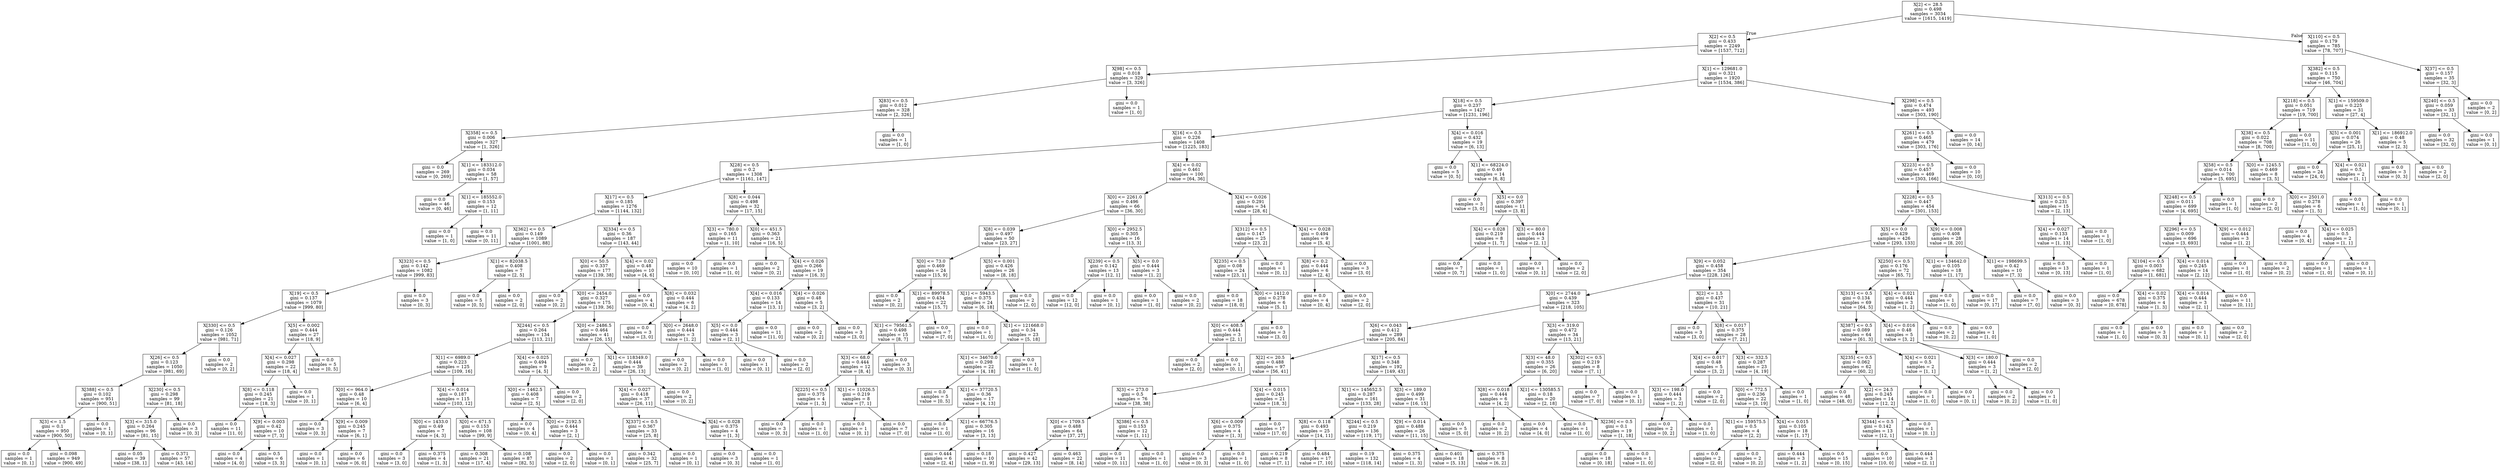 digraph Tree {
node [shape=box] ;
0 [label="X[2] <= 28.5\ngini = 0.498\nsamples = 3034\nvalue = [1615, 1419]"] ;
1 [label="X[2] <= 0.5\ngini = 0.433\nsamples = 2249\nvalue = [1537, 712]"] ;
0 -> 1 [labeldistance=2.5, labelangle=45, headlabel="True"] ;
2 [label="X[98] <= 0.5\ngini = 0.018\nsamples = 329\nvalue = [3, 326]"] ;
1 -> 2 ;
3 [label="X[83] <= 0.5\ngini = 0.012\nsamples = 328\nvalue = [2, 326]"] ;
2 -> 3 ;
4 [label="X[358] <= 0.5\ngini = 0.006\nsamples = 327\nvalue = [1, 326]"] ;
3 -> 4 ;
5 [label="gini = 0.0\nsamples = 269\nvalue = [0, 269]"] ;
4 -> 5 ;
6 [label="X[1] <= 183312.0\ngini = 0.034\nsamples = 58\nvalue = [1, 57]"] ;
4 -> 6 ;
7 [label="gini = 0.0\nsamples = 46\nvalue = [0, 46]"] ;
6 -> 7 ;
8 [label="X[1] <= 185552.0\ngini = 0.153\nsamples = 12\nvalue = [1, 11]"] ;
6 -> 8 ;
9 [label="gini = 0.0\nsamples = 1\nvalue = [1, 0]"] ;
8 -> 9 ;
10 [label="gini = 0.0\nsamples = 11\nvalue = [0, 11]"] ;
8 -> 10 ;
11 [label="gini = 0.0\nsamples = 1\nvalue = [1, 0]"] ;
3 -> 11 ;
12 [label="gini = 0.0\nsamples = 1\nvalue = [1, 0]"] ;
2 -> 12 ;
13 [label="X[1] <= 129681.0\ngini = 0.321\nsamples = 1920\nvalue = [1534, 386]"] ;
1 -> 13 ;
14 [label="X[18] <= 0.5\ngini = 0.237\nsamples = 1427\nvalue = [1231, 196]"] ;
13 -> 14 ;
15 [label="X[16] <= 0.5\ngini = 0.226\nsamples = 1408\nvalue = [1225, 183]"] ;
14 -> 15 ;
16 [label="X[28] <= 0.5\ngini = 0.2\nsamples = 1308\nvalue = [1161, 147]"] ;
15 -> 16 ;
17 [label="X[17] <= 0.5\ngini = 0.185\nsamples = 1276\nvalue = [1144, 132]"] ;
16 -> 17 ;
18 [label="X[362] <= 0.5\ngini = 0.149\nsamples = 1089\nvalue = [1001, 88]"] ;
17 -> 18 ;
19 [label="X[323] <= 0.5\ngini = 0.142\nsamples = 1082\nvalue = [999, 83]"] ;
18 -> 19 ;
20 [label="X[19] <= 0.5\ngini = 0.137\nsamples = 1079\nvalue = [999, 80]"] ;
19 -> 20 ;
21 [label="X[330] <= 0.5\ngini = 0.126\nsamples = 1052\nvalue = [981, 71]"] ;
20 -> 21 ;
22 [label="X[26] <= 0.5\ngini = 0.123\nsamples = 1050\nvalue = [981, 69]"] ;
21 -> 22 ;
23 [label="X[388] <= 0.5\ngini = 0.102\nsamples = 951\nvalue = [900, 51]"] ;
22 -> 23 ;
24 [label="X[3] <= 1.5\ngini = 0.1\nsamples = 950\nvalue = [900, 50]"] ;
23 -> 24 ;
25 [label="gini = 0.0\nsamples = 1\nvalue = [0, 1]"] ;
24 -> 25 ;
26 [label="gini = 0.098\nsamples = 949\nvalue = [900, 49]"] ;
24 -> 26 ;
27 [label="gini = 0.0\nsamples = 1\nvalue = [0, 1]"] ;
23 -> 27 ;
28 [label="X[230] <= 0.5\ngini = 0.298\nsamples = 99\nvalue = [81, 18]"] ;
22 -> 28 ;
29 [label="X[3] <= 315.0\ngini = 0.264\nsamples = 96\nvalue = [81, 15]"] ;
28 -> 29 ;
30 [label="gini = 0.05\nsamples = 39\nvalue = [38, 1]"] ;
29 -> 30 ;
31 [label="gini = 0.371\nsamples = 57\nvalue = [43, 14]"] ;
29 -> 31 ;
32 [label="gini = 0.0\nsamples = 3\nvalue = [0, 3]"] ;
28 -> 32 ;
33 [label="gini = 0.0\nsamples = 2\nvalue = [0, 2]"] ;
21 -> 33 ;
34 [label="X[5] <= 0.002\ngini = 0.444\nsamples = 27\nvalue = [18, 9]"] ;
20 -> 34 ;
35 [label="X[4] <= 0.027\ngini = 0.298\nsamples = 22\nvalue = [18, 4]"] ;
34 -> 35 ;
36 [label="X[8] <= 0.118\ngini = 0.245\nsamples = 21\nvalue = [18, 3]"] ;
35 -> 36 ;
37 [label="gini = 0.0\nsamples = 11\nvalue = [11, 0]"] ;
36 -> 37 ;
38 [label="X[9] <= 0.003\ngini = 0.42\nsamples = 10\nvalue = [7, 3]"] ;
36 -> 38 ;
39 [label="gini = 0.0\nsamples = 4\nvalue = [4, 0]"] ;
38 -> 39 ;
40 [label="gini = 0.5\nsamples = 6\nvalue = [3, 3]"] ;
38 -> 40 ;
41 [label="gini = 0.0\nsamples = 1\nvalue = [0, 1]"] ;
35 -> 41 ;
42 [label="gini = 0.0\nsamples = 5\nvalue = [0, 5]"] ;
34 -> 42 ;
43 [label="gini = 0.0\nsamples = 3\nvalue = [0, 3]"] ;
19 -> 43 ;
44 [label="X[1] <= 82038.5\ngini = 0.408\nsamples = 7\nvalue = [2, 5]"] ;
18 -> 44 ;
45 [label="gini = 0.0\nsamples = 5\nvalue = [0, 5]"] ;
44 -> 45 ;
46 [label="gini = 0.0\nsamples = 2\nvalue = [2, 0]"] ;
44 -> 46 ;
47 [label="X[334] <= 0.5\ngini = 0.36\nsamples = 187\nvalue = [143, 44]"] ;
17 -> 47 ;
48 [label="X[0] <= 50.5\ngini = 0.337\nsamples = 177\nvalue = [139, 38]"] ;
47 -> 48 ;
49 [label="gini = 0.0\nsamples = 2\nvalue = [0, 2]"] ;
48 -> 49 ;
50 [label="X[0] <= 2454.0\ngini = 0.327\nsamples = 175\nvalue = [139, 36]"] ;
48 -> 50 ;
51 [label="X[244] <= 0.5\ngini = 0.264\nsamples = 134\nvalue = [113, 21]"] ;
50 -> 51 ;
52 [label="X[1] <= 6989.0\ngini = 0.223\nsamples = 125\nvalue = [109, 16]"] ;
51 -> 52 ;
53 [label="X[0] <= 964.0\ngini = 0.48\nsamples = 10\nvalue = [6, 4]"] ;
52 -> 53 ;
54 [label="gini = 0.0\nsamples = 3\nvalue = [0, 3]"] ;
53 -> 54 ;
55 [label="X[9] <= 0.009\ngini = 0.245\nsamples = 7\nvalue = [6, 1]"] ;
53 -> 55 ;
56 [label="gini = 0.0\nsamples = 1\nvalue = [0, 1]"] ;
55 -> 56 ;
57 [label="gini = 0.0\nsamples = 6\nvalue = [6, 0]"] ;
55 -> 57 ;
58 [label="X[4] <= 0.014\ngini = 0.187\nsamples = 115\nvalue = [103, 12]"] ;
52 -> 58 ;
59 [label="X[0] <= 1433.0\ngini = 0.49\nsamples = 7\nvalue = [4, 3]"] ;
58 -> 59 ;
60 [label="gini = 0.0\nsamples = 3\nvalue = [3, 0]"] ;
59 -> 60 ;
61 [label="gini = 0.375\nsamples = 4\nvalue = [1, 3]"] ;
59 -> 61 ;
62 [label="X[0] <= 671.5\ngini = 0.153\nsamples = 108\nvalue = [99, 9]"] ;
58 -> 62 ;
63 [label="gini = 0.308\nsamples = 21\nvalue = [17, 4]"] ;
62 -> 63 ;
64 [label="gini = 0.108\nsamples = 87\nvalue = [82, 5]"] ;
62 -> 64 ;
65 [label="X[4] <= 0.025\ngini = 0.494\nsamples = 9\nvalue = [4, 5]"] ;
51 -> 65 ;
66 [label="X[0] <= 1462.5\ngini = 0.408\nsamples = 7\nvalue = [2, 5]"] ;
65 -> 66 ;
67 [label="gini = 0.0\nsamples = 4\nvalue = [0, 4]"] ;
66 -> 67 ;
68 [label="X[0] <= 2192.5\ngini = 0.444\nsamples = 3\nvalue = [2, 1]"] ;
66 -> 68 ;
69 [label="gini = 0.0\nsamples = 2\nvalue = [2, 0]"] ;
68 -> 69 ;
70 [label="gini = 0.0\nsamples = 1\nvalue = [0, 1]"] ;
68 -> 70 ;
71 [label="gini = 0.0\nsamples = 2\nvalue = [2, 0]"] ;
65 -> 71 ;
72 [label="X[0] <= 2486.5\ngini = 0.464\nsamples = 41\nvalue = [26, 15]"] ;
50 -> 72 ;
73 [label="gini = 0.0\nsamples = 2\nvalue = [0, 2]"] ;
72 -> 73 ;
74 [label="X[1] <= 118349.0\ngini = 0.444\nsamples = 39\nvalue = [26, 13]"] ;
72 -> 74 ;
75 [label="X[4] <= 0.027\ngini = 0.418\nsamples = 37\nvalue = [26, 11]"] ;
74 -> 75 ;
76 [label="X[337] <= 0.5\ngini = 0.367\nsamples = 33\nvalue = [25, 8]"] ;
75 -> 76 ;
77 [label="gini = 0.342\nsamples = 32\nvalue = [25, 7]"] ;
76 -> 77 ;
78 [label="gini = 0.0\nsamples = 1\nvalue = [0, 1]"] ;
76 -> 78 ;
79 [label="X[4] <= 0.028\ngini = 0.375\nsamples = 4\nvalue = [1, 3]"] ;
75 -> 79 ;
80 [label="gini = 0.0\nsamples = 3\nvalue = [0, 3]"] ;
79 -> 80 ;
81 [label="gini = 0.0\nsamples = 1\nvalue = [1, 0]"] ;
79 -> 81 ;
82 [label="gini = 0.0\nsamples = 2\nvalue = [0, 2]"] ;
74 -> 82 ;
83 [label="X[4] <= 0.02\ngini = 0.48\nsamples = 10\nvalue = [4, 6]"] ;
47 -> 83 ;
84 [label="gini = 0.0\nsamples = 4\nvalue = [0, 4]"] ;
83 -> 84 ;
85 [label="X[8] <= 0.032\ngini = 0.444\nsamples = 6\nvalue = [4, 2]"] ;
83 -> 85 ;
86 [label="gini = 0.0\nsamples = 3\nvalue = [3, 0]"] ;
85 -> 86 ;
87 [label="X[0] <= 2648.0\ngini = 0.444\nsamples = 3\nvalue = [1, 2]"] ;
85 -> 87 ;
88 [label="gini = 0.0\nsamples = 2\nvalue = [0, 2]"] ;
87 -> 88 ;
89 [label="gini = 0.0\nsamples = 1\nvalue = [1, 0]"] ;
87 -> 89 ;
90 [label="X[8] <= 0.044\ngini = 0.498\nsamples = 32\nvalue = [17, 15]"] ;
16 -> 90 ;
91 [label="X[3] <= 780.0\ngini = 0.165\nsamples = 11\nvalue = [1, 10]"] ;
90 -> 91 ;
92 [label="gini = 0.0\nsamples = 10\nvalue = [0, 10]"] ;
91 -> 92 ;
93 [label="gini = 0.0\nsamples = 1\nvalue = [1, 0]"] ;
91 -> 93 ;
94 [label="X[0] <= 451.5\ngini = 0.363\nsamples = 21\nvalue = [16, 5]"] ;
90 -> 94 ;
95 [label="gini = 0.0\nsamples = 2\nvalue = [0, 2]"] ;
94 -> 95 ;
96 [label="X[4] <= 0.026\ngini = 0.266\nsamples = 19\nvalue = [16, 3]"] ;
94 -> 96 ;
97 [label="X[4] <= 0.016\ngini = 0.133\nsamples = 14\nvalue = [13, 1]"] ;
96 -> 97 ;
98 [label="X[5] <= 0.0\ngini = 0.444\nsamples = 3\nvalue = [2, 1]"] ;
97 -> 98 ;
99 [label="gini = 0.0\nsamples = 1\nvalue = [0, 1]"] ;
98 -> 99 ;
100 [label="gini = 0.0\nsamples = 2\nvalue = [2, 0]"] ;
98 -> 100 ;
101 [label="gini = 0.0\nsamples = 11\nvalue = [11, 0]"] ;
97 -> 101 ;
102 [label="X[4] <= 0.026\ngini = 0.48\nsamples = 5\nvalue = [3, 2]"] ;
96 -> 102 ;
103 [label="gini = 0.0\nsamples = 2\nvalue = [0, 2]"] ;
102 -> 103 ;
104 [label="gini = 0.0\nsamples = 3\nvalue = [3, 0]"] ;
102 -> 104 ;
105 [label="X[4] <= 0.02\ngini = 0.461\nsamples = 100\nvalue = [64, 36]"] ;
15 -> 105 ;
106 [label="X[0] <= 2261.0\ngini = 0.496\nsamples = 66\nvalue = [36, 30]"] ;
105 -> 106 ;
107 [label="X[8] <= 0.039\ngini = 0.497\nsamples = 50\nvalue = [23, 27]"] ;
106 -> 107 ;
108 [label="X[0] <= 73.0\ngini = 0.469\nsamples = 24\nvalue = [15, 9]"] ;
107 -> 108 ;
109 [label="gini = 0.0\nsamples = 2\nvalue = [0, 2]"] ;
108 -> 109 ;
110 [label="X[1] <= 89978.5\ngini = 0.434\nsamples = 22\nvalue = [15, 7]"] ;
108 -> 110 ;
111 [label="X[1] <= 79561.5\ngini = 0.498\nsamples = 15\nvalue = [8, 7]"] ;
110 -> 111 ;
112 [label="X[3] <= 68.0\ngini = 0.444\nsamples = 12\nvalue = [8, 4]"] ;
111 -> 112 ;
113 [label="X[225] <= 0.5\ngini = 0.375\nsamples = 4\nvalue = [1, 3]"] ;
112 -> 113 ;
114 [label="gini = 0.0\nsamples = 3\nvalue = [0, 3]"] ;
113 -> 114 ;
115 [label="gini = 0.0\nsamples = 1\nvalue = [1, 0]"] ;
113 -> 115 ;
116 [label="X[1] <= 11026.5\ngini = 0.219\nsamples = 8\nvalue = [7, 1]"] ;
112 -> 116 ;
117 [label="gini = 0.0\nsamples = 1\nvalue = [0, 1]"] ;
116 -> 117 ;
118 [label="gini = 0.0\nsamples = 7\nvalue = [7, 0]"] ;
116 -> 118 ;
119 [label="gini = 0.0\nsamples = 3\nvalue = [0, 3]"] ;
111 -> 119 ;
120 [label="gini = 0.0\nsamples = 7\nvalue = [7, 0]"] ;
110 -> 120 ;
121 [label="X[5] <= 0.001\ngini = 0.426\nsamples = 26\nvalue = [8, 18]"] ;
107 -> 121 ;
122 [label="X[1] <= 5943.5\ngini = 0.375\nsamples = 24\nvalue = [6, 18]"] ;
121 -> 122 ;
123 [label="gini = 0.0\nsamples = 1\nvalue = [1, 0]"] ;
122 -> 123 ;
124 [label="X[1] <= 121668.0\ngini = 0.34\nsamples = 23\nvalue = [5, 18]"] ;
122 -> 124 ;
125 [label="X[1] <= 34670.0\ngini = 0.298\nsamples = 22\nvalue = [4, 18]"] ;
124 -> 125 ;
126 [label="gini = 0.0\nsamples = 5\nvalue = [0, 5]"] ;
125 -> 126 ;
127 [label="X[1] <= 37720.5\ngini = 0.36\nsamples = 17\nvalue = [4, 13]"] ;
125 -> 127 ;
128 [label="gini = 0.0\nsamples = 1\nvalue = [1, 0]"] ;
127 -> 128 ;
129 [label="X[1] <= 66776.5\ngini = 0.305\nsamples = 16\nvalue = [3, 13]"] ;
127 -> 129 ;
130 [label="gini = 0.444\nsamples = 6\nvalue = [2, 4]"] ;
129 -> 130 ;
131 [label="gini = 0.18\nsamples = 10\nvalue = [1, 9]"] ;
129 -> 131 ;
132 [label="gini = 0.0\nsamples = 1\nvalue = [1, 0]"] ;
124 -> 132 ;
133 [label="gini = 0.0\nsamples = 2\nvalue = [2, 0]"] ;
121 -> 133 ;
134 [label="X[0] <= 2952.5\ngini = 0.305\nsamples = 16\nvalue = [13, 3]"] ;
106 -> 134 ;
135 [label="X[239] <= 0.5\ngini = 0.142\nsamples = 13\nvalue = [12, 1]"] ;
134 -> 135 ;
136 [label="gini = 0.0\nsamples = 12\nvalue = [12, 0]"] ;
135 -> 136 ;
137 [label="gini = 0.0\nsamples = 1\nvalue = [0, 1]"] ;
135 -> 137 ;
138 [label="X[5] <= 0.0\ngini = 0.444\nsamples = 3\nvalue = [1, 2]"] ;
134 -> 138 ;
139 [label="gini = 0.0\nsamples = 1\nvalue = [1, 0]"] ;
138 -> 139 ;
140 [label="gini = 0.0\nsamples = 2\nvalue = [0, 2]"] ;
138 -> 140 ;
141 [label="X[4] <= 0.026\ngini = 0.291\nsamples = 34\nvalue = [28, 6]"] ;
105 -> 141 ;
142 [label="X[312] <= 0.5\ngini = 0.147\nsamples = 25\nvalue = [23, 2]"] ;
141 -> 142 ;
143 [label="X[235] <= 0.5\ngini = 0.08\nsamples = 24\nvalue = [23, 1]"] ;
142 -> 143 ;
144 [label="gini = 0.0\nsamples = 18\nvalue = [18, 0]"] ;
143 -> 144 ;
145 [label="X[0] <= 1412.0\ngini = 0.278\nsamples = 6\nvalue = [5, 1]"] ;
143 -> 145 ;
146 [label="X[0] <= 408.5\ngini = 0.444\nsamples = 3\nvalue = [2, 1]"] ;
145 -> 146 ;
147 [label="gini = 0.0\nsamples = 2\nvalue = [2, 0]"] ;
146 -> 147 ;
148 [label="gini = 0.0\nsamples = 1\nvalue = [0, 1]"] ;
146 -> 148 ;
149 [label="gini = 0.0\nsamples = 3\nvalue = [3, 0]"] ;
145 -> 149 ;
150 [label="gini = 0.0\nsamples = 1\nvalue = [0, 1]"] ;
142 -> 150 ;
151 [label="X[4] <= 0.028\ngini = 0.494\nsamples = 9\nvalue = [5, 4]"] ;
141 -> 151 ;
152 [label="X[8] <= 0.2\ngini = 0.444\nsamples = 6\nvalue = [2, 4]"] ;
151 -> 152 ;
153 [label="gini = 0.0\nsamples = 4\nvalue = [0, 4]"] ;
152 -> 153 ;
154 [label="gini = 0.0\nsamples = 2\nvalue = [2, 0]"] ;
152 -> 154 ;
155 [label="gini = 0.0\nsamples = 3\nvalue = [3, 0]"] ;
151 -> 155 ;
156 [label="X[4] <= 0.016\ngini = 0.432\nsamples = 19\nvalue = [6, 13]"] ;
14 -> 156 ;
157 [label="gini = 0.0\nsamples = 5\nvalue = [0, 5]"] ;
156 -> 157 ;
158 [label="X[1] <= 68224.0\ngini = 0.49\nsamples = 14\nvalue = [6, 8]"] ;
156 -> 158 ;
159 [label="gini = 0.0\nsamples = 3\nvalue = [3, 0]"] ;
158 -> 159 ;
160 [label="X[5] <= 0.0\ngini = 0.397\nsamples = 11\nvalue = [3, 8]"] ;
158 -> 160 ;
161 [label="X[4] <= 0.028\ngini = 0.219\nsamples = 8\nvalue = [1, 7]"] ;
160 -> 161 ;
162 [label="gini = 0.0\nsamples = 7\nvalue = [0, 7]"] ;
161 -> 162 ;
163 [label="gini = 0.0\nsamples = 1\nvalue = [1, 0]"] ;
161 -> 163 ;
164 [label="X[3] <= 80.0\ngini = 0.444\nsamples = 3\nvalue = [2, 1]"] ;
160 -> 164 ;
165 [label="gini = 0.0\nsamples = 1\nvalue = [0, 1]"] ;
164 -> 165 ;
166 [label="gini = 0.0\nsamples = 2\nvalue = [2, 0]"] ;
164 -> 166 ;
167 [label="X[298] <= 0.5\ngini = 0.474\nsamples = 493\nvalue = [303, 190]"] ;
13 -> 167 ;
168 [label="X[261] <= 0.5\ngini = 0.465\nsamples = 479\nvalue = [303, 176]"] ;
167 -> 168 ;
169 [label="X[223] <= 0.5\ngini = 0.457\nsamples = 469\nvalue = [303, 166]"] ;
168 -> 169 ;
170 [label="X[228] <= 0.5\ngini = 0.447\nsamples = 454\nvalue = [301, 153]"] ;
169 -> 170 ;
171 [label="X[5] <= 0.0\ngini = 0.429\nsamples = 426\nvalue = [293, 133]"] ;
170 -> 171 ;
172 [label="X[9] <= 0.052\ngini = 0.458\nsamples = 354\nvalue = [228, 126]"] ;
171 -> 172 ;
173 [label="X[0] <= 2744.0\ngini = 0.439\nsamples = 323\nvalue = [218, 105]"] ;
172 -> 173 ;
174 [label="X[6] <= 0.043\ngini = 0.412\nsamples = 289\nvalue = [205, 84]"] ;
173 -> 174 ;
175 [label="X[2] <= 20.5\ngini = 0.488\nsamples = 97\nvalue = [56, 41]"] ;
174 -> 175 ;
176 [label="X[3] <= 273.0\ngini = 0.5\nsamples = 76\nvalue = [38, 38]"] ;
175 -> 176 ;
177 [label="X[0] <= 1709.5\ngini = 0.488\nsamples = 64\nvalue = [37, 27]"] ;
176 -> 177 ;
178 [label="gini = 0.427\nsamples = 42\nvalue = [29, 13]"] ;
177 -> 178 ;
179 [label="gini = 0.463\nsamples = 22\nvalue = [8, 14]"] ;
177 -> 179 ;
180 [label="X[386] <= 0.5\ngini = 0.153\nsamples = 12\nvalue = [1, 11]"] ;
176 -> 180 ;
181 [label="gini = 0.0\nsamples = 11\nvalue = [0, 11]"] ;
180 -> 181 ;
182 [label="gini = 0.0\nsamples = 1\nvalue = [1, 0]"] ;
180 -> 182 ;
183 [label="X[4] <= 0.015\ngini = 0.245\nsamples = 21\nvalue = [18, 3]"] ;
175 -> 183 ;
184 [label="X[6] <= 0.009\ngini = 0.375\nsamples = 4\nvalue = [1, 3]"] ;
183 -> 184 ;
185 [label="gini = 0.0\nsamples = 3\nvalue = [0, 3]"] ;
184 -> 185 ;
186 [label="gini = 0.0\nsamples = 1\nvalue = [1, 0]"] ;
184 -> 186 ;
187 [label="gini = 0.0\nsamples = 17\nvalue = [17, 0]"] ;
183 -> 187 ;
188 [label="X[17] <= 0.5\ngini = 0.348\nsamples = 192\nvalue = [149, 43]"] ;
174 -> 188 ;
189 [label="X[1] <= 145652.5\ngini = 0.287\nsamples = 161\nvalue = [133, 28]"] ;
188 -> 189 ;
190 [label="X[8] <= 0.118\ngini = 0.493\nsamples = 25\nvalue = [14, 11]"] ;
189 -> 190 ;
191 [label="gini = 0.219\nsamples = 8\nvalue = [7, 1]"] ;
190 -> 191 ;
192 [label="gini = 0.484\nsamples = 17\nvalue = [7, 10]"] ;
190 -> 192 ;
193 [label="X[244] <= 0.5\ngini = 0.219\nsamples = 136\nvalue = [119, 17]"] ;
189 -> 193 ;
194 [label="gini = 0.19\nsamples = 132\nvalue = [118, 14]"] ;
193 -> 194 ;
195 [label="gini = 0.375\nsamples = 4\nvalue = [1, 3]"] ;
193 -> 195 ;
196 [label="X[3] <= 189.0\ngini = 0.499\nsamples = 31\nvalue = [16, 15]"] ;
188 -> 196 ;
197 [label="X[9] <= 0.014\ngini = 0.488\nsamples = 26\nvalue = [11, 15]"] ;
196 -> 197 ;
198 [label="gini = 0.401\nsamples = 18\nvalue = [5, 13]"] ;
197 -> 198 ;
199 [label="gini = 0.375\nsamples = 8\nvalue = [6, 2]"] ;
197 -> 199 ;
200 [label="gini = 0.0\nsamples = 5\nvalue = [5, 0]"] ;
196 -> 200 ;
201 [label="X[3] <= 319.0\ngini = 0.472\nsamples = 34\nvalue = [13, 21]"] ;
173 -> 201 ;
202 [label="X[3] <= 48.0\ngini = 0.355\nsamples = 26\nvalue = [6, 20]"] ;
201 -> 202 ;
203 [label="X[8] <= 0.018\ngini = 0.444\nsamples = 6\nvalue = [4, 2]"] ;
202 -> 203 ;
204 [label="gini = 0.0\nsamples = 2\nvalue = [0, 2]"] ;
203 -> 204 ;
205 [label="gini = 0.0\nsamples = 4\nvalue = [4, 0]"] ;
203 -> 205 ;
206 [label="X[1] <= 130585.5\ngini = 0.18\nsamples = 20\nvalue = [2, 18]"] ;
202 -> 206 ;
207 [label="gini = 0.0\nsamples = 1\nvalue = [1, 0]"] ;
206 -> 207 ;
208 [label="X[236] <= 0.5\ngini = 0.1\nsamples = 19\nvalue = [1, 18]"] ;
206 -> 208 ;
209 [label="gini = 0.0\nsamples = 18\nvalue = [0, 18]"] ;
208 -> 209 ;
210 [label="gini = 0.0\nsamples = 1\nvalue = [1, 0]"] ;
208 -> 210 ;
211 [label="X[302] <= 0.5\ngini = 0.219\nsamples = 8\nvalue = [7, 1]"] ;
201 -> 211 ;
212 [label="gini = 0.0\nsamples = 7\nvalue = [7, 0]"] ;
211 -> 212 ;
213 [label="gini = 0.0\nsamples = 1\nvalue = [0, 1]"] ;
211 -> 213 ;
214 [label="X[2] <= 1.5\ngini = 0.437\nsamples = 31\nvalue = [10, 21]"] ;
172 -> 214 ;
215 [label="gini = 0.0\nsamples = 3\nvalue = [3, 0]"] ;
214 -> 215 ;
216 [label="X[8] <= 0.017\ngini = 0.375\nsamples = 28\nvalue = [7, 21]"] ;
214 -> 216 ;
217 [label="X[4] <= 0.017\ngini = 0.48\nsamples = 5\nvalue = [3, 2]"] ;
216 -> 217 ;
218 [label="X[3] <= 198.0\ngini = 0.444\nsamples = 3\nvalue = [1, 2]"] ;
217 -> 218 ;
219 [label="gini = 0.0\nsamples = 2\nvalue = [0, 2]"] ;
218 -> 219 ;
220 [label="gini = 0.0\nsamples = 1\nvalue = [1, 0]"] ;
218 -> 220 ;
221 [label="gini = 0.0\nsamples = 2\nvalue = [2, 0]"] ;
217 -> 221 ;
222 [label="X[3] <= 332.5\ngini = 0.287\nsamples = 23\nvalue = [4, 19]"] ;
216 -> 222 ;
223 [label="X[0] <= 772.5\ngini = 0.236\nsamples = 22\nvalue = [3, 19]"] ;
222 -> 223 ;
224 [label="X[1] <= 159575.5\ngini = 0.5\nsamples = 4\nvalue = [2, 2]"] ;
223 -> 224 ;
225 [label="gini = 0.0\nsamples = 2\nvalue = [2, 0]"] ;
224 -> 225 ;
226 [label="gini = 0.0\nsamples = 2\nvalue = [0, 2]"] ;
224 -> 226 ;
227 [label="X[4] <= 0.015\ngini = 0.105\nsamples = 18\nvalue = [1, 17]"] ;
223 -> 227 ;
228 [label="gini = 0.444\nsamples = 3\nvalue = [1, 2]"] ;
227 -> 228 ;
229 [label="gini = 0.0\nsamples = 15\nvalue = [0, 15]"] ;
227 -> 229 ;
230 [label="gini = 0.0\nsamples = 1\nvalue = [1, 0]"] ;
222 -> 230 ;
231 [label="X[250] <= 0.5\ngini = 0.176\nsamples = 72\nvalue = [65, 7]"] ;
171 -> 231 ;
232 [label="X[313] <= 0.5\ngini = 0.134\nsamples = 69\nvalue = [64, 5]"] ;
231 -> 232 ;
233 [label="X[387] <= 0.5\ngini = 0.089\nsamples = 64\nvalue = [61, 3]"] ;
232 -> 233 ;
234 [label="X[235] <= 0.5\ngini = 0.062\nsamples = 62\nvalue = [60, 2]"] ;
233 -> 234 ;
235 [label="gini = 0.0\nsamples = 48\nvalue = [48, 0]"] ;
234 -> 235 ;
236 [label="X[2] <= 24.5\ngini = 0.245\nsamples = 14\nvalue = [12, 2]"] ;
234 -> 236 ;
237 [label="X[344] <= 0.5\ngini = 0.142\nsamples = 13\nvalue = [12, 1]"] ;
236 -> 237 ;
238 [label="gini = 0.0\nsamples = 10\nvalue = [10, 0]"] ;
237 -> 238 ;
239 [label="gini = 0.444\nsamples = 3\nvalue = [2, 1]"] ;
237 -> 239 ;
240 [label="gini = 0.0\nsamples = 1\nvalue = [0, 1]"] ;
236 -> 240 ;
241 [label="X[4] <= 0.021\ngini = 0.5\nsamples = 2\nvalue = [1, 1]"] ;
233 -> 241 ;
242 [label="gini = 0.0\nsamples = 1\nvalue = [1, 0]"] ;
241 -> 242 ;
243 [label="gini = 0.0\nsamples = 1\nvalue = [0, 1]"] ;
241 -> 243 ;
244 [label="X[4] <= 0.016\ngini = 0.48\nsamples = 5\nvalue = [3, 2]"] ;
232 -> 244 ;
245 [label="X[3] <= 180.0\ngini = 0.444\nsamples = 3\nvalue = [1, 2]"] ;
244 -> 245 ;
246 [label="gini = 0.0\nsamples = 2\nvalue = [0, 2]"] ;
245 -> 246 ;
247 [label="gini = 0.0\nsamples = 1\nvalue = [1, 0]"] ;
245 -> 247 ;
248 [label="gini = 0.0\nsamples = 2\nvalue = [2, 0]"] ;
244 -> 248 ;
249 [label="X[4] <= 0.021\ngini = 0.444\nsamples = 3\nvalue = [1, 2]"] ;
231 -> 249 ;
250 [label="gini = 0.0\nsamples = 2\nvalue = [0, 2]"] ;
249 -> 250 ;
251 [label="gini = 0.0\nsamples = 1\nvalue = [1, 0]"] ;
249 -> 251 ;
252 [label="X[9] <= 0.008\ngini = 0.408\nsamples = 28\nvalue = [8, 20]"] ;
170 -> 252 ;
253 [label="X[1] <= 134642.0\ngini = 0.105\nsamples = 18\nvalue = [1, 17]"] ;
252 -> 253 ;
254 [label="gini = 0.0\nsamples = 1\nvalue = [1, 0]"] ;
253 -> 254 ;
255 [label="gini = 0.0\nsamples = 17\nvalue = [0, 17]"] ;
253 -> 255 ;
256 [label="X[1] <= 198699.5\ngini = 0.42\nsamples = 10\nvalue = [7, 3]"] ;
252 -> 256 ;
257 [label="gini = 0.0\nsamples = 7\nvalue = [7, 0]"] ;
256 -> 257 ;
258 [label="gini = 0.0\nsamples = 3\nvalue = [0, 3]"] ;
256 -> 258 ;
259 [label="X[313] <= 0.5\ngini = 0.231\nsamples = 15\nvalue = [2, 13]"] ;
169 -> 259 ;
260 [label="X[4] <= 0.027\ngini = 0.133\nsamples = 14\nvalue = [1, 13]"] ;
259 -> 260 ;
261 [label="gini = 0.0\nsamples = 13\nvalue = [0, 13]"] ;
260 -> 261 ;
262 [label="gini = 0.0\nsamples = 1\nvalue = [1, 0]"] ;
260 -> 262 ;
263 [label="gini = 0.0\nsamples = 1\nvalue = [1, 0]"] ;
259 -> 263 ;
264 [label="gini = 0.0\nsamples = 10\nvalue = [0, 10]"] ;
168 -> 264 ;
265 [label="gini = 0.0\nsamples = 14\nvalue = [0, 14]"] ;
167 -> 265 ;
266 [label="X[110] <= 0.5\ngini = 0.179\nsamples = 785\nvalue = [78, 707]"] ;
0 -> 266 [labeldistance=2.5, labelangle=-45, headlabel="False"] ;
267 [label="X[382] <= 0.5\ngini = 0.115\nsamples = 750\nvalue = [46, 704]"] ;
266 -> 267 ;
268 [label="X[218] <= 0.5\ngini = 0.051\nsamples = 719\nvalue = [19, 700]"] ;
267 -> 268 ;
269 [label="X[38] <= 0.5\ngini = 0.022\nsamples = 708\nvalue = [8, 700]"] ;
268 -> 269 ;
270 [label="X[58] <= 0.5\ngini = 0.014\nsamples = 700\nvalue = [5, 695]"] ;
269 -> 270 ;
271 [label="X[248] <= 0.5\ngini = 0.011\nsamples = 699\nvalue = [4, 695]"] ;
270 -> 271 ;
272 [label="X[296] <= 0.5\ngini = 0.009\nsamples = 696\nvalue = [3, 693]"] ;
271 -> 272 ;
273 [label="X[104] <= 0.5\ngini = 0.003\nsamples = 682\nvalue = [1, 681]"] ;
272 -> 273 ;
274 [label="gini = 0.0\nsamples = 678\nvalue = [0, 678]"] ;
273 -> 274 ;
275 [label="X[4] <= 0.02\ngini = 0.375\nsamples = 4\nvalue = [1, 3]"] ;
273 -> 275 ;
276 [label="gini = 0.0\nsamples = 1\nvalue = [1, 0]"] ;
275 -> 276 ;
277 [label="gini = 0.0\nsamples = 3\nvalue = [0, 3]"] ;
275 -> 277 ;
278 [label="X[4] <= 0.014\ngini = 0.245\nsamples = 14\nvalue = [2, 12]"] ;
272 -> 278 ;
279 [label="X[4] <= 0.014\ngini = 0.444\nsamples = 3\nvalue = [2, 1]"] ;
278 -> 279 ;
280 [label="gini = 0.0\nsamples = 1\nvalue = [0, 1]"] ;
279 -> 280 ;
281 [label="gini = 0.0\nsamples = 2\nvalue = [2, 0]"] ;
279 -> 281 ;
282 [label="gini = 0.0\nsamples = 11\nvalue = [0, 11]"] ;
278 -> 282 ;
283 [label="X[9] <= 0.012\ngini = 0.444\nsamples = 3\nvalue = [1, 2]"] ;
271 -> 283 ;
284 [label="gini = 0.0\nsamples = 1\nvalue = [1, 0]"] ;
283 -> 284 ;
285 [label="gini = 0.0\nsamples = 2\nvalue = [0, 2]"] ;
283 -> 285 ;
286 [label="gini = 0.0\nsamples = 1\nvalue = [1, 0]"] ;
270 -> 286 ;
287 [label="X[0] <= 1245.5\ngini = 0.469\nsamples = 8\nvalue = [3, 5]"] ;
269 -> 287 ;
288 [label="gini = 0.0\nsamples = 2\nvalue = [2, 0]"] ;
287 -> 288 ;
289 [label="X[0] <= 2501.0\ngini = 0.278\nsamples = 6\nvalue = [1, 5]"] ;
287 -> 289 ;
290 [label="gini = 0.0\nsamples = 4\nvalue = [0, 4]"] ;
289 -> 290 ;
291 [label="X[4] <= 0.025\ngini = 0.5\nsamples = 2\nvalue = [1, 1]"] ;
289 -> 291 ;
292 [label="gini = 0.0\nsamples = 1\nvalue = [1, 0]"] ;
291 -> 292 ;
293 [label="gini = 0.0\nsamples = 1\nvalue = [0, 1]"] ;
291 -> 293 ;
294 [label="gini = 0.0\nsamples = 11\nvalue = [11, 0]"] ;
268 -> 294 ;
295 [label="X[1] <= 159509.0\ngini = 0.225\nsamples = 31\nvalue = [27, 4]"] ;
267 -> 295 ;
296 [label="X[5] <= 0.001\ngini = 0.074\nsamples = 26\nvalue = [25, 1]"] ;
295 -> 296 ;
297 [label="gini = 0.0\nsamples = 24\nvalue = [24, 0]"] ;
296 -> 297 ;
298 [label="X[4] <= 0.021\ngini = 0.5\nsamples = 2\nvalue = [1, 1]"] ;
296 -> 298 ;
299 [label="gini = 0.0\nsamples = 1\nvalue = [1, 0]"] ;
298 -> 299 ;
300 [label="gini = 0.0\nsamples = 1\nvalue = [0, 1]"] ;
298 -> 300 ;
301 [label="X[1] <= 186912.0\ngini = 0.48\nsamples = 5\nvalue = [2, 3]"] ;
295 -> 301 ;
302 [label="gini = 0.0\nsamples = 3\nvalue = [0, 3]"] ;
301 -> 302 ;
303 [label="gini = 0.0\nsamples = 2\nvalue = [2, 0]"] ;
301 -> 303 ;
304 [label="X[37] <= 0.5\ngini = 0.157\nsamples = 35\nvalue = [32, 3]"] ;
266 -> 304 ;
305 [label="X[240] <= 0.5\ngini = 0.059\nsamples = 33\nvalue = [32, 1]"] ;
304 -> 305 ;
306 [label="gini = 0.0\nsamples = 32\nvalue = [32, 0]"] ;
305 -> 306 ;
307 [label="gini = 0.0\nsamples = 1\nvalue = [0, 1]"] ;
305 -> 307 ;
308 [label="gini = 0.0\nsamples = 2\nvalue = [0, 2]"] ;
304 -> 308 ;
}
